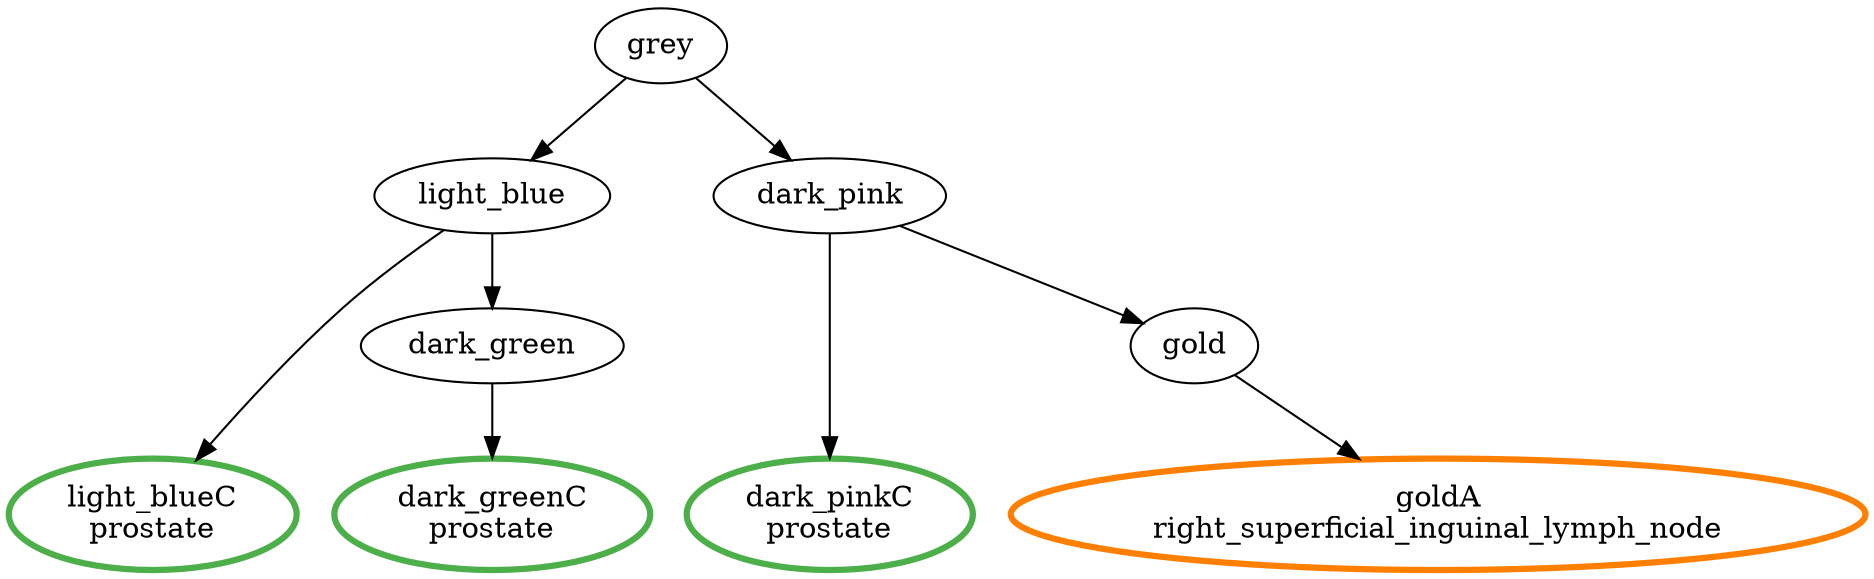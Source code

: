 digraph T {
	{
		rank=same
		8 [penwidth=3,colorscheme=set19,color=3,label="light_blueC\nprostate"]
		7 [penwidth=3,colorscheme=set19,color=3,label="dark_pinkC\nprostate"]
		6 [penwidth=3,colorscheme=set19,color=3,label="dark_greenC\nprostate"]
		4 [penwidth=3,colorscheme=set19,color=5,label="goldA\nright_superficial_inguinal_lymph_node"]
	}
	5 [label="dark_green"]
	3 [label="gold"]
	2 [label="light_blue"]
	1 [label="dark_pink"]
	0 [label="grey"]
	5 -> 6
	3 -> 4
	2 -> 8
	2 -> 5
	1 -> 7
	1 -> 3
	0 -> 2
	0 -> 1
}
